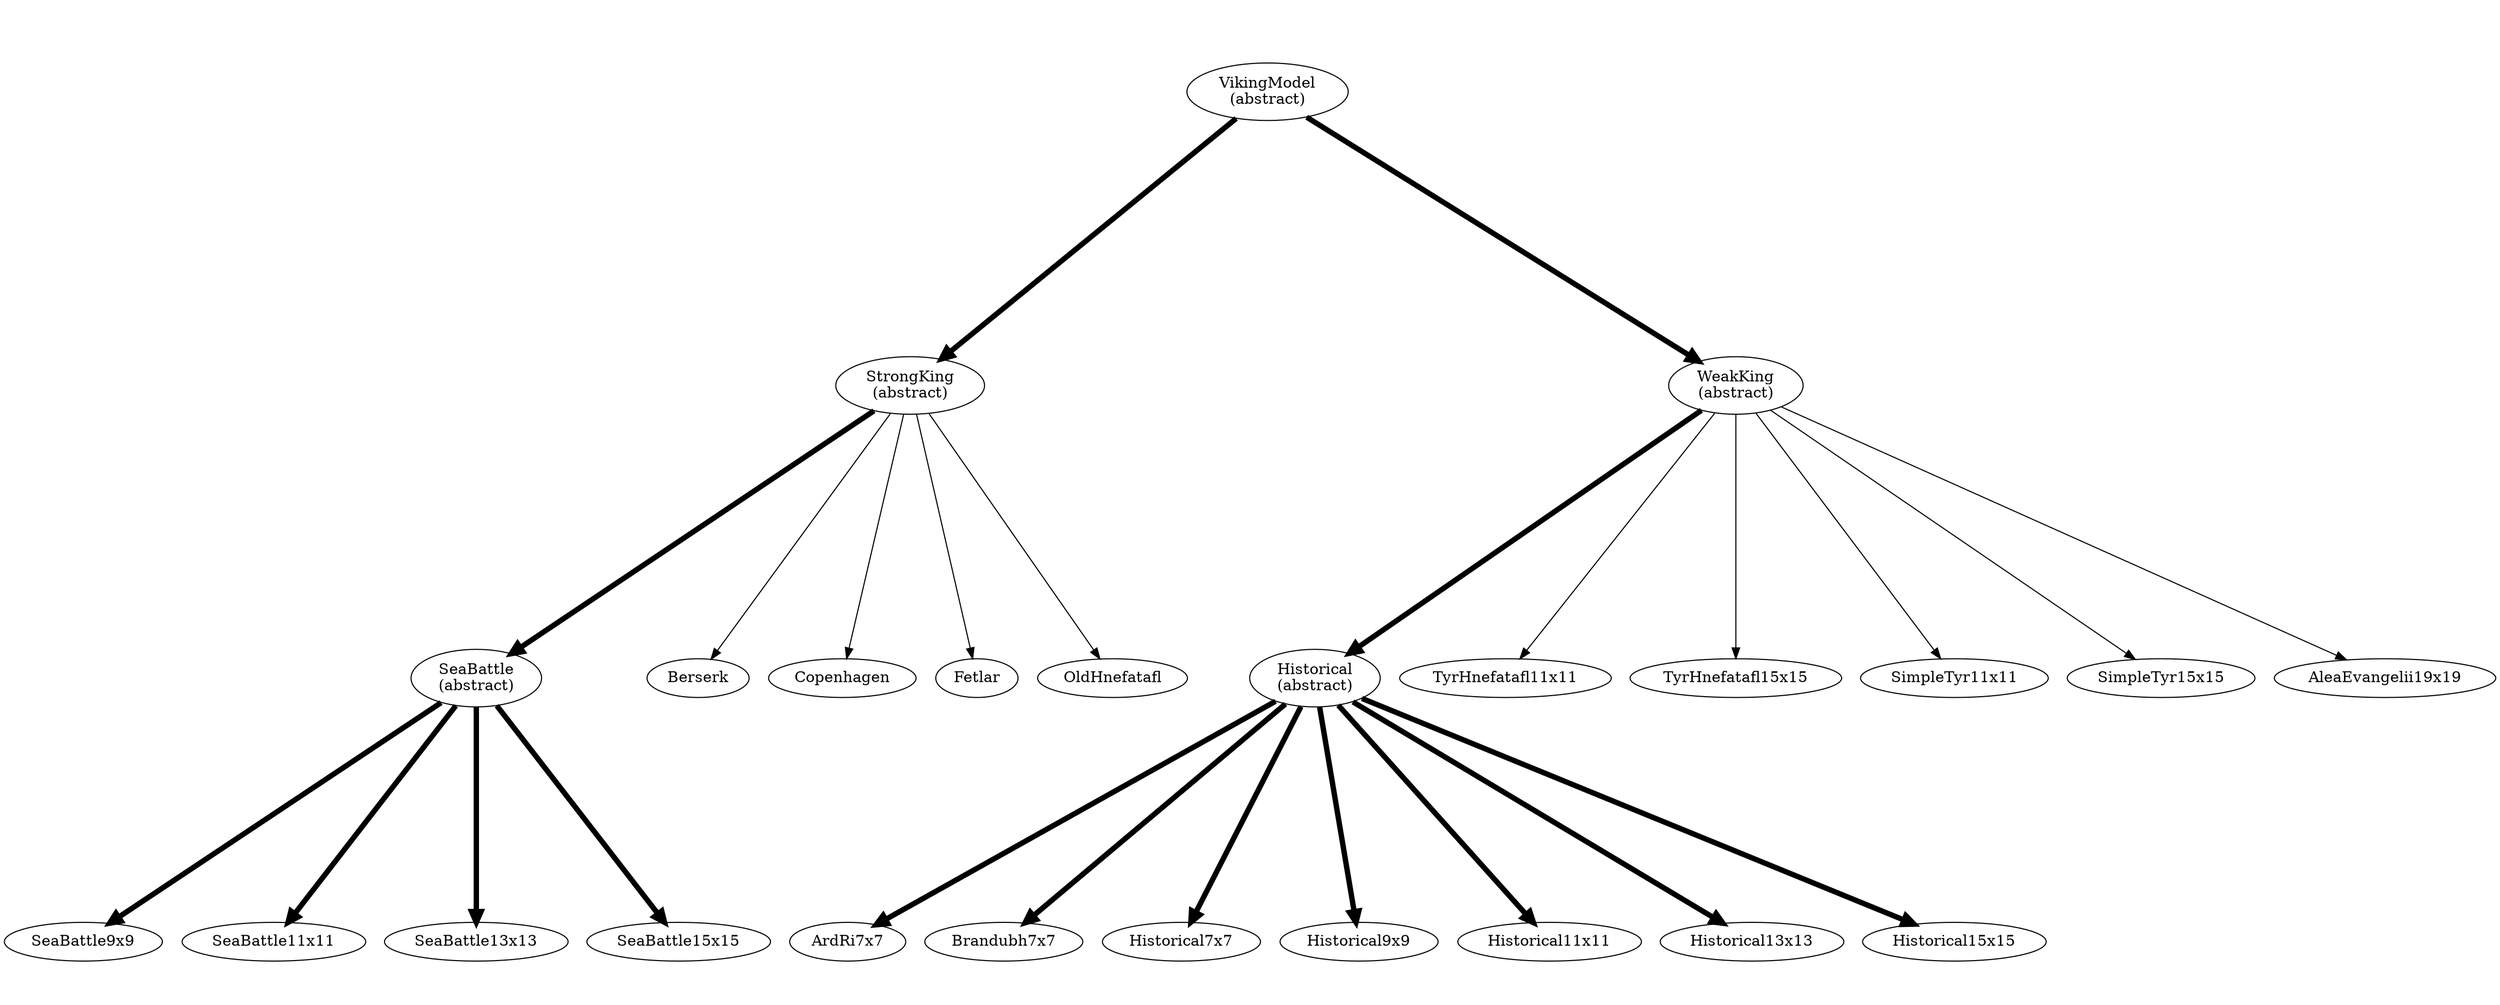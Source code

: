 
//Viking Game Family Tree

//generate with:
//  "c:\Users\ggrevera\Google Drive\private\systems-solutions\graphviz\bin\dot" -Tpng -o games2.png games2.dot

digraph D {
    ratio = 0.4;

    "VikingModel\n(abstract)" -> "StrongKing\n(abstract)"   [penwidth=5]
        "StrongKing\n(abstract)" -> "SeaBattle\n(abstract)" [penwidth=5]
            "SeaBattle\n(abstract)" -> SeaBattle9x9         [penwidth=5]
            "SeaBattle\n(abstract)" -> SeaBattle11x11       [penwidth=5]
            "SeaBattle\n(abstract)" -> SeaBattle13x13       [penwidth=5]
            "SeaBattle\n(abstract)" -> SeaBattle15x15       [penwidth=5]
        "StrongKing\n(abstract)" -> "Berserk"
        "StrongKing\n(abstract)" -> "Copenhagen"
        "StrongKing\n(abstract)" -> "Fetlar"
        "StrongKing\n(abstract)" -> "OldHnefatafl"
    "VikingModel\n(abstract)" -> "WeakKing\n(abstract)"     [penwidth=5]
    "WeakKing\n(abstract)" -> "Historical\n(abstract)"      [penwidth=5]
        "Historical\n(abstract)" -> ArdRi7x7                [penwidth=5]
        "Historical\n(abstract)" -> Brandubh7x7             [penwidth=5]
        "Historical\n(abstract)" -> Historical7x7           [penwidth=5]
        "Historical\n(abstract)" -> Historical9x9           [penwidth=5]
        "Historical\n(abstract)" -> Historical11x11         [penwidth=5]
        "Historical\n(abstract)" -> Historical13x13         [penwidth=5]
        "Historical\n(abstract)" -> Historical15x15         [penwidth=5]
    "WeakKing\n(abstract)" -> "TyrHnefatafl11x11"
    "WeakKing\n(abstract)" -> "TyrHnefatafl15x15"
    "WeakKing\n(abstract)" -> "SimpleTyr11x11"
    "WeakKing\n(abstract)" -> "SimpleTyr15x15"
    "WeakKing\n(abstract)" -> "AleaEvangelii19x19"
}
